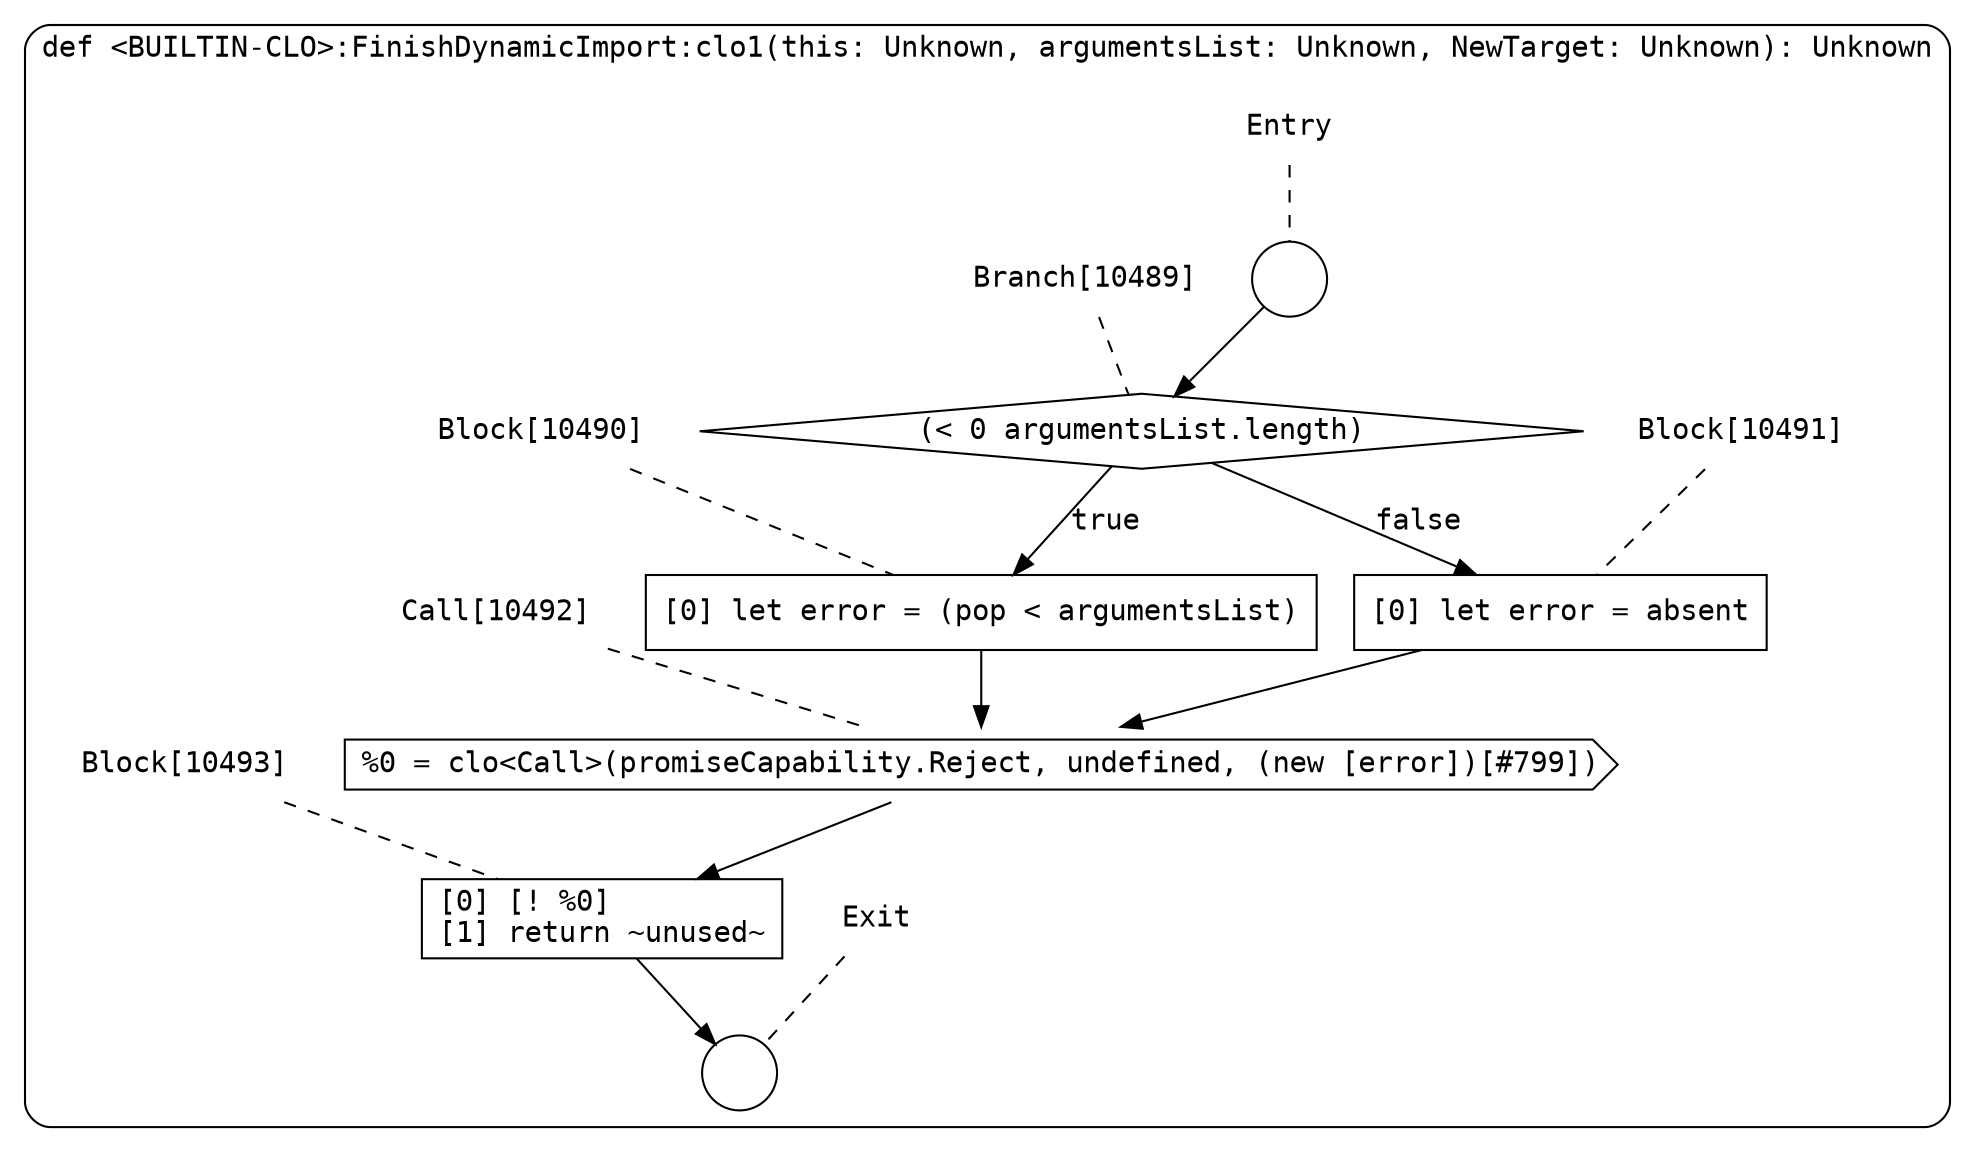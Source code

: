digraph {
  graph [fontname = "Consolas"]
  node [fontname = "Consolas"]
  edge [fontname = "Consolas"]
  subgraph cluster1901 {
    label = "def <BUILTIN-CLO>:FinishDynamicImport:clo1(this: Unknown, argumentsList: Unknown, NewTarget: Unknown): Unknown"
    style = rounded
    cluster1901_entry_name [shape=none, label=<<font color="black">Entry</font>>]
    cluster1901_entry_name -> cluster1901_entry [arrowhead=none, color="black", style=dashed]
    cluster1901_entry [shape=circle label=" " color="black" fillcolor="white" style=filled]
    cluster1901_entry -> node10489 [color="black"]
    cluster1901_exit_name [shape=none, label=<<font color="black">Exit</font>>]
    cluster1901_exit_name -> cluster1901_exit [arrowhead=none, color="black", style=dashed]
    cluster1901_exit [shape=circle label=" " color="black" fillcolor="white" style=filled]
    node10489_name [shape=none, label=<<font color="black">Branch[10489]</font>>]
    node10489_name -> node10489 [arrowhead=none, color="black", style=dashed]
    node10489 [shape=diamond, label=<<font color="black">(&lt; 0 argumentsList.length)</font>> color="black" fillcolor="white", style=filled]
    node10489 -> node10490 [label=<<font color="black">true</font>> color="black"]
    node10489 -> node10491 [label=<<font color="black">false</font>> color="black"]
    node10490_name [shape=none, label=<<font color="black">Block[10490]</font>>]
    node10490_name -> node10490 [arrowhead=none, color="black", style=dashed]
    node10490 [shape=box, label=<<font color="black">[0] let error = (pop &lt; argumentsList)<BR ALIGN="LEFT"/></font>> color="black" fillcolor="white", style=filled]
    node10490 -> node10492 [color="black"]
    node10491_name [shape=none, label=<<font color="black">Block[10491]</font>>]
    node10491_name -> node10491 [arrowhead=none, color="black", style=dashed]
    node10491 [shape=box, label=<<font color="black">[0] let error = absent<BR ALIGN="LEFT"/></font>> color="black" fillcolor="white", style=filled]
    node10491 -> node10492 [color="black"]
    node10492_name [shape=none, label=<<font color="black">Call[10492]</font>>]
    node10492_name -> node10492 [arrowhead=none, color="black", style=dashed]
    node10492 [shape=cds, label=<<font color="black">%0 = clo&lt;Call&gt;(promiseCapability.Reject, undefined, (new [error])[#799])</font>> color="black" fillcolor="white", style=filled]
    node10492 -> node10493 [color="black"]
    node10493_name [shape=none, label=<<font color="black">Block[10493]</font>>]
    node10493_name -> node10493 [arrowhead=none, color="black", style=dashed]
    node10493 [shape=box, label=<<font color="black">[0] [! %0]<BR ALIGN="LEFT"/>[1] return ~unused~<BR ALIGN="LEFT"/></font>> color="black" fillcolor="white", style=filled]
    node10493 -> cluster1901_exit [color="black"]
  }
}